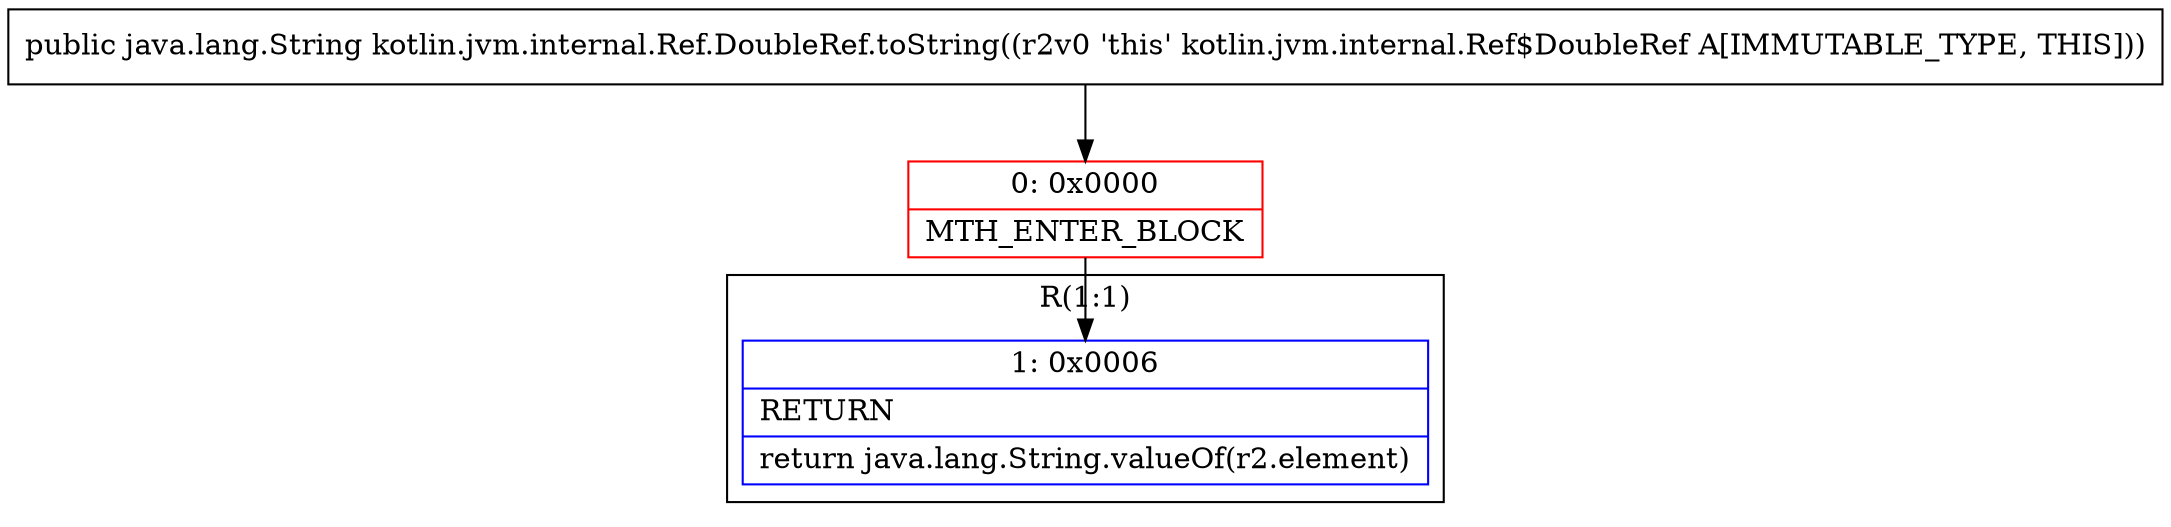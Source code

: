 digraph "CFG forkotlin.jvm.internal.Ref.DoubleRef.toString()Ljava\/lang\/String;" {
subgraph cluster_Region_50901585 {
label = "R(1:1)";
node [shape=record,color=blue];
Node_1 [shape=record,label="{1\:\ 0x0006|RETURN\l|return java.lang.String.valueOf(r2.element)\l}"];
}
Node_0 [shape=record,color=red,label="{0\:\ 0x0000|MTH_ENTER_BLOCK\l}"];
MethodNode[shape=record,label="{public java.lang.String kotlin.jvm.internal.Ref.DoubleRef.toString((r2v0 'this' kotlin.jvm.internal.Ref$DoubleRef A[IMMUTABLE_TYPE, THIS])) }"];
MethodNode -> Node_0;
Node_0 -> Node_1;
}

